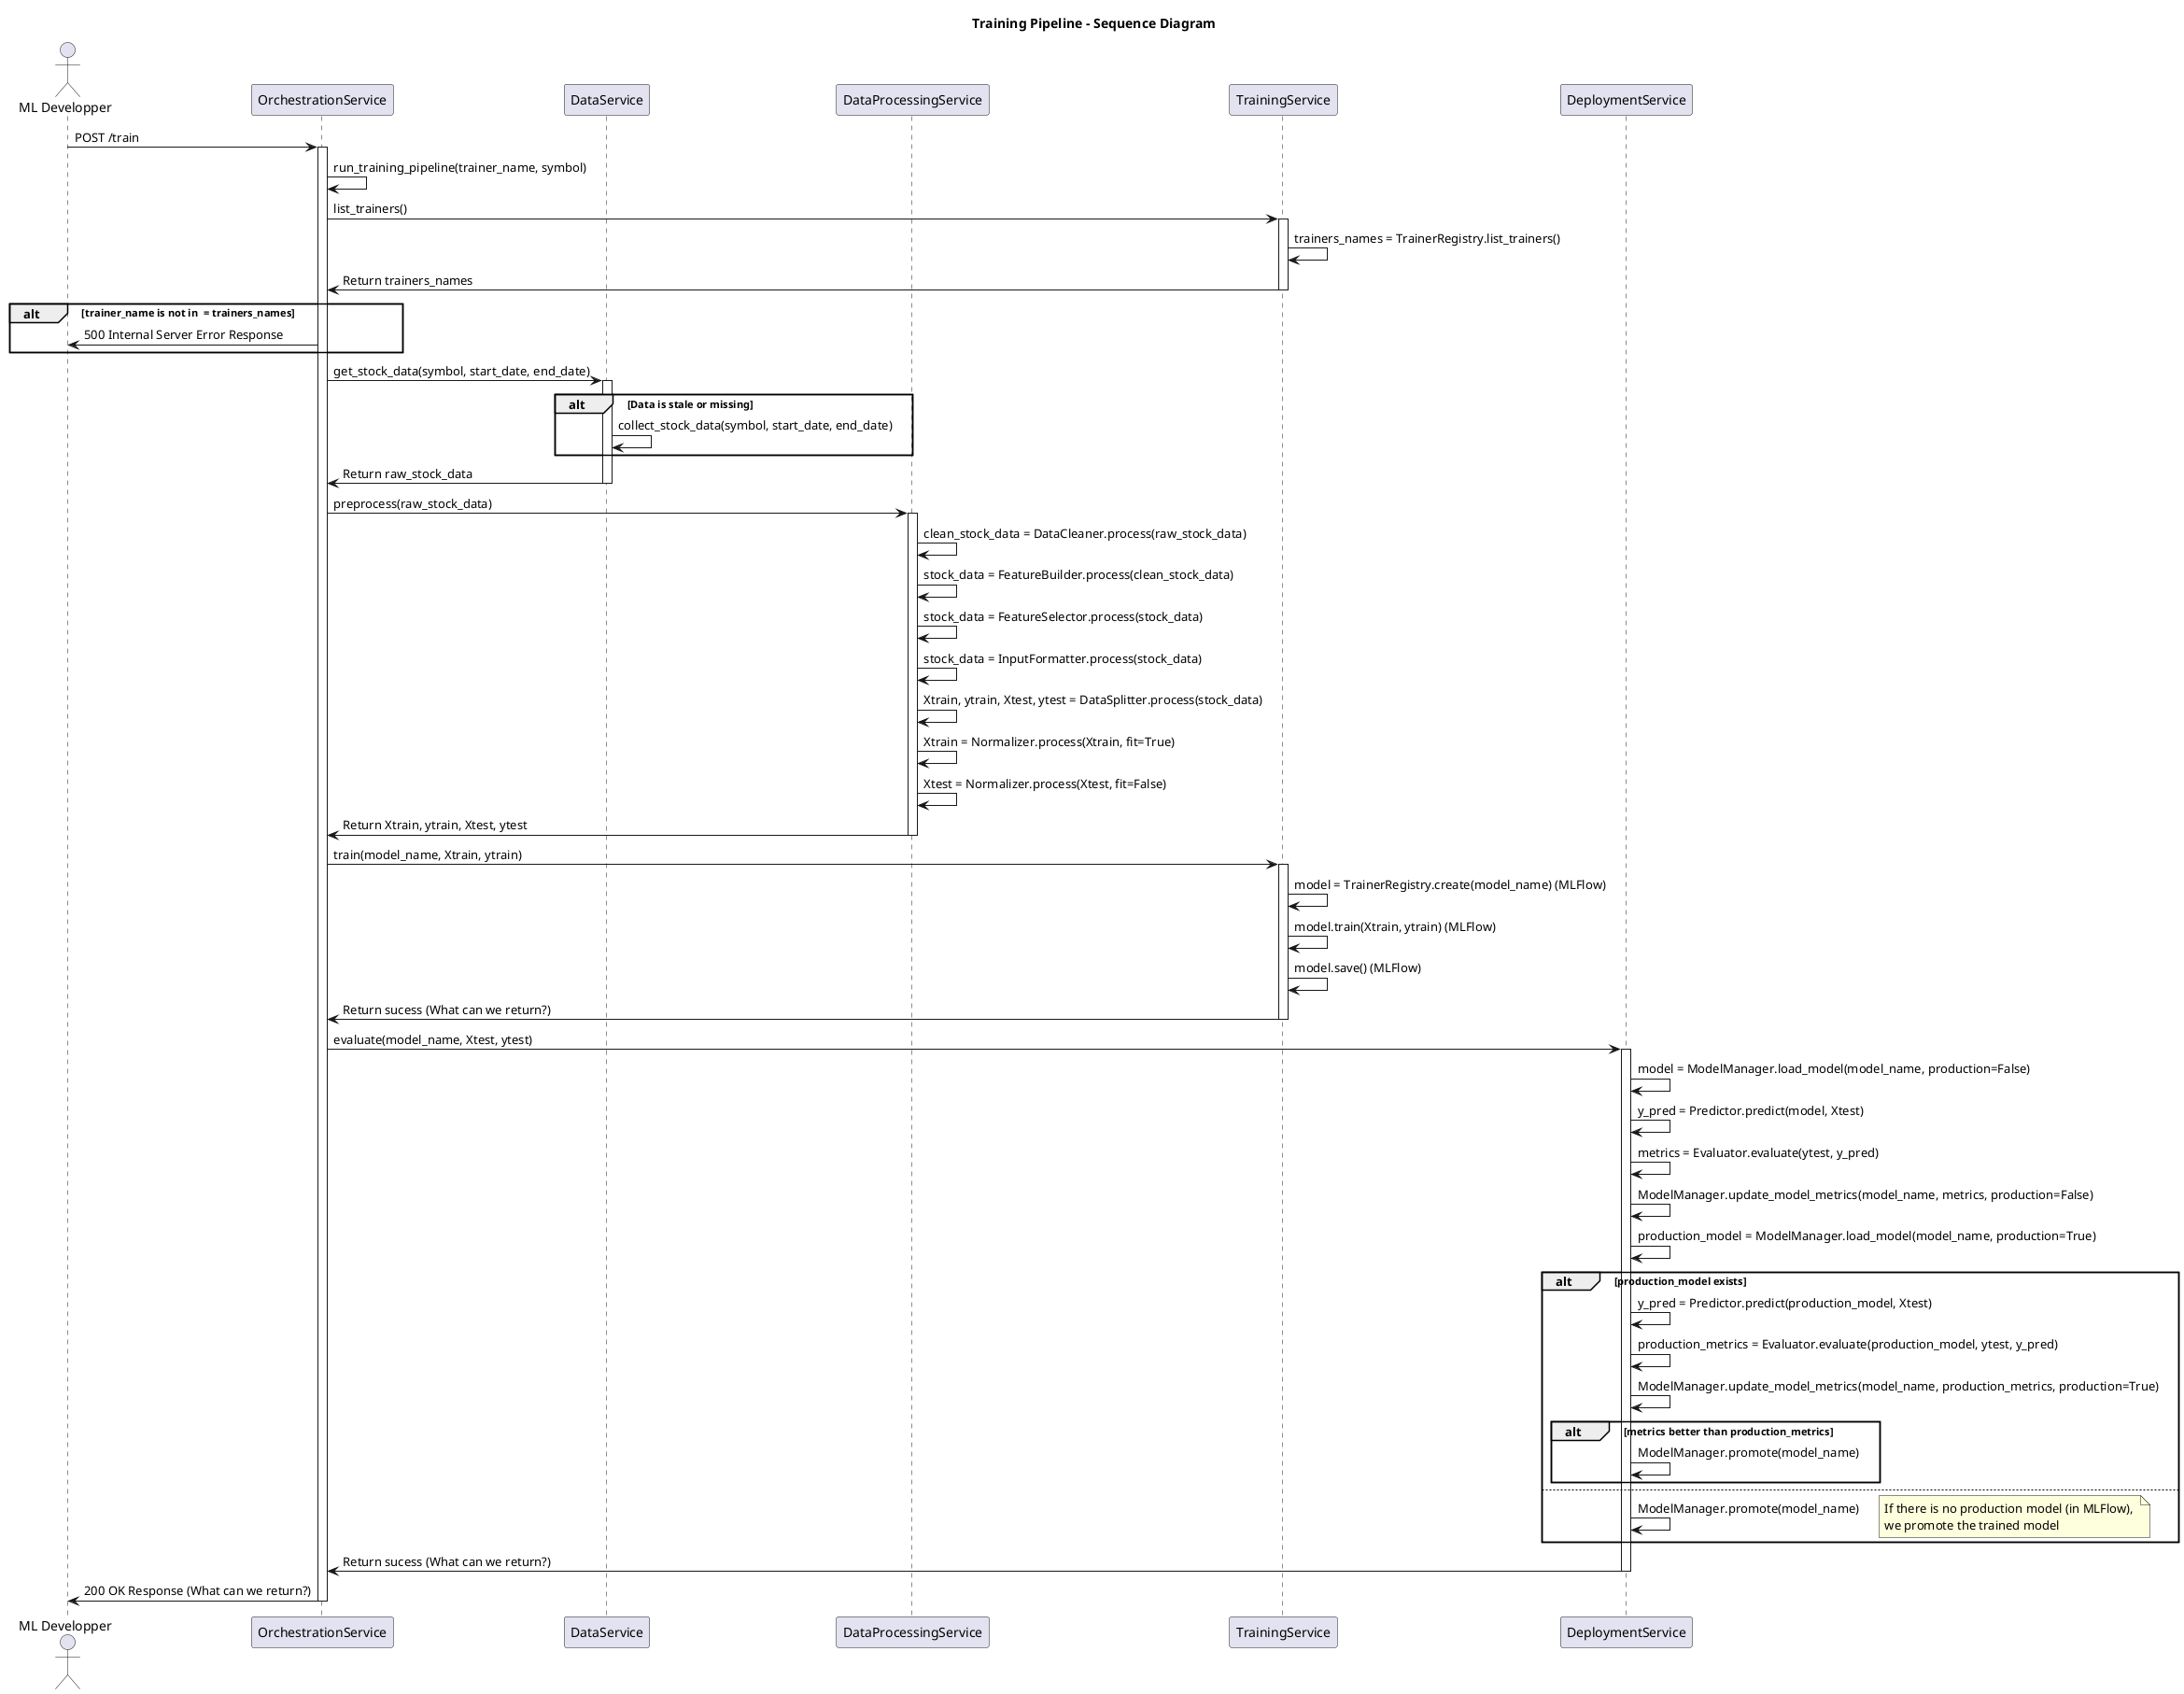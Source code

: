 @startuml

title Training Pipeline - Sequence Diagram

Actor "ML Developper" as User
participant OrchestrationService
participant DataService
participant DataProcessingService
participant TrainingService
participant DeploymentService


User -> OrchestrationService : POST /train
activate OrchestrationService

OrchestrationService -> OrchestrationService : run_training_pipeline(trainer_name, symbol)
OrchestrationService -> TrainingService : list_trainers()
activate TrainingService
TrainingService -> TrainingService : trainers_names = TrainerRegistry.list_trainers()
TrainingService -> OrchestrationService : Return trainers_names
deactivate TrainingService

alt trainer_name is not in  = trainers_names
    OrchestrationService -> User : 500 Internal Server Error Response
end


OrchestrationService -> DataService : get_stock_data(symbol, start_date, end_date)
activate DataService

alt Data is stale or missing
    DataService -> DataService : collect_stock_data(symbol, start_date, end_date)
end
DataService -> OrchestrationService : Return raw_stock_data
deactivate DataService


OrchestrationService -> DataProcessingService : preprocess(raw_stock_data)
activate DataProcessingService
DataProcessingService -> DataProcessingService : clean_stock_data = DataCleaner.process(raw_stock_data)
DataProcessingService -> DataProcessingService : stock_data = FeatureBuilder.process(clean_stock_data)
DataProcessingService -> DataProcessingService : stock_data = FeatureSelector.process(stock_data)
DataProcessingService -> DataProcessingService : stock_data = InputFormatter.process(stock_data)
DataProcessingService -> DataProcessingService : Xtrain, ytrain, Xtest, ytest = DataSplitter.process(stock_data)
DataProcessingService -> DataProcessingService : Xtrain = Normalizer.process(Xtrain, fit=True)
DataProcessingService -> DataProcessingService : Xtest = Normalizer.process(Xtest, fit=False)
DataProcessingService -> OrchestrationService : Return Xtrain, ytrain, Xtest, ytest
deactivate DataProcessingService


OrchestrationService -> TrainingService : train(model_name, Xtrain, ytrain)
activate TrainingService

TrainingService -> TrainingService : model = TrainerRegistry.create(model_name) (MLFlow)
TrainingService -> TrainingService : model.train(Xtrain, ytrain) (MLFlow)
TrainingService -> TrainingService : model.save() (MLFlow)
TrainingService -> OrchestrationService : Return sucess (What can we return?)
deactivate TrainingService

OrchestrationService -> DeploymentService : evaluate(model_name, Xtest, ytest)
activate DeploymentService

DeploymentService -> DeploymentService : model = ModelManager.load_model(model_name, production=False)
DeploymentService -> DeploymentService : y_pred = Predictor.predict(model, Xtest)
DeploymentService -> DeploymentService : metrics = Evaluator.evaluate(ytest, y_pred)
DeploymentService -> DeploymentService : ModelManager.update_model_metrics(model_name, metrics, production=False)

DeploymentService -> DeploymentService : production_model = ModelManager.load_model(model_name, production=True)

alt production_model exists
    DeploymentService -> DeploymentService : y_pred = Predictor.predict(production_model, Xtest)
    DeploymentService -> DeploymentService : production_metrics = Evaluator.evaluate(production_model, ytest, y_pred)
    DeploymentService -> DeploymentService : ModelManager.update_model_metrics(model_name, production_metrics, production=True)

    alt metrics better than production_metrics
        DeploymentService -> DeploymentService : ModelManager.promote(model_name)
    end

else
    DeploymentService -> DeploymentService : ModelManager.promote(model_name)
    note right
    If there is no production model (in MLFlow), 
    we promote the trained model
    end note
end

DeploymentService -> OrchestrationService : Return sucess (What can we return?)
deactivate DeploymentService


OrchestrationService -> User : 200 OK Response (What can we return?)
deactivate OrchestrationService

@enduml